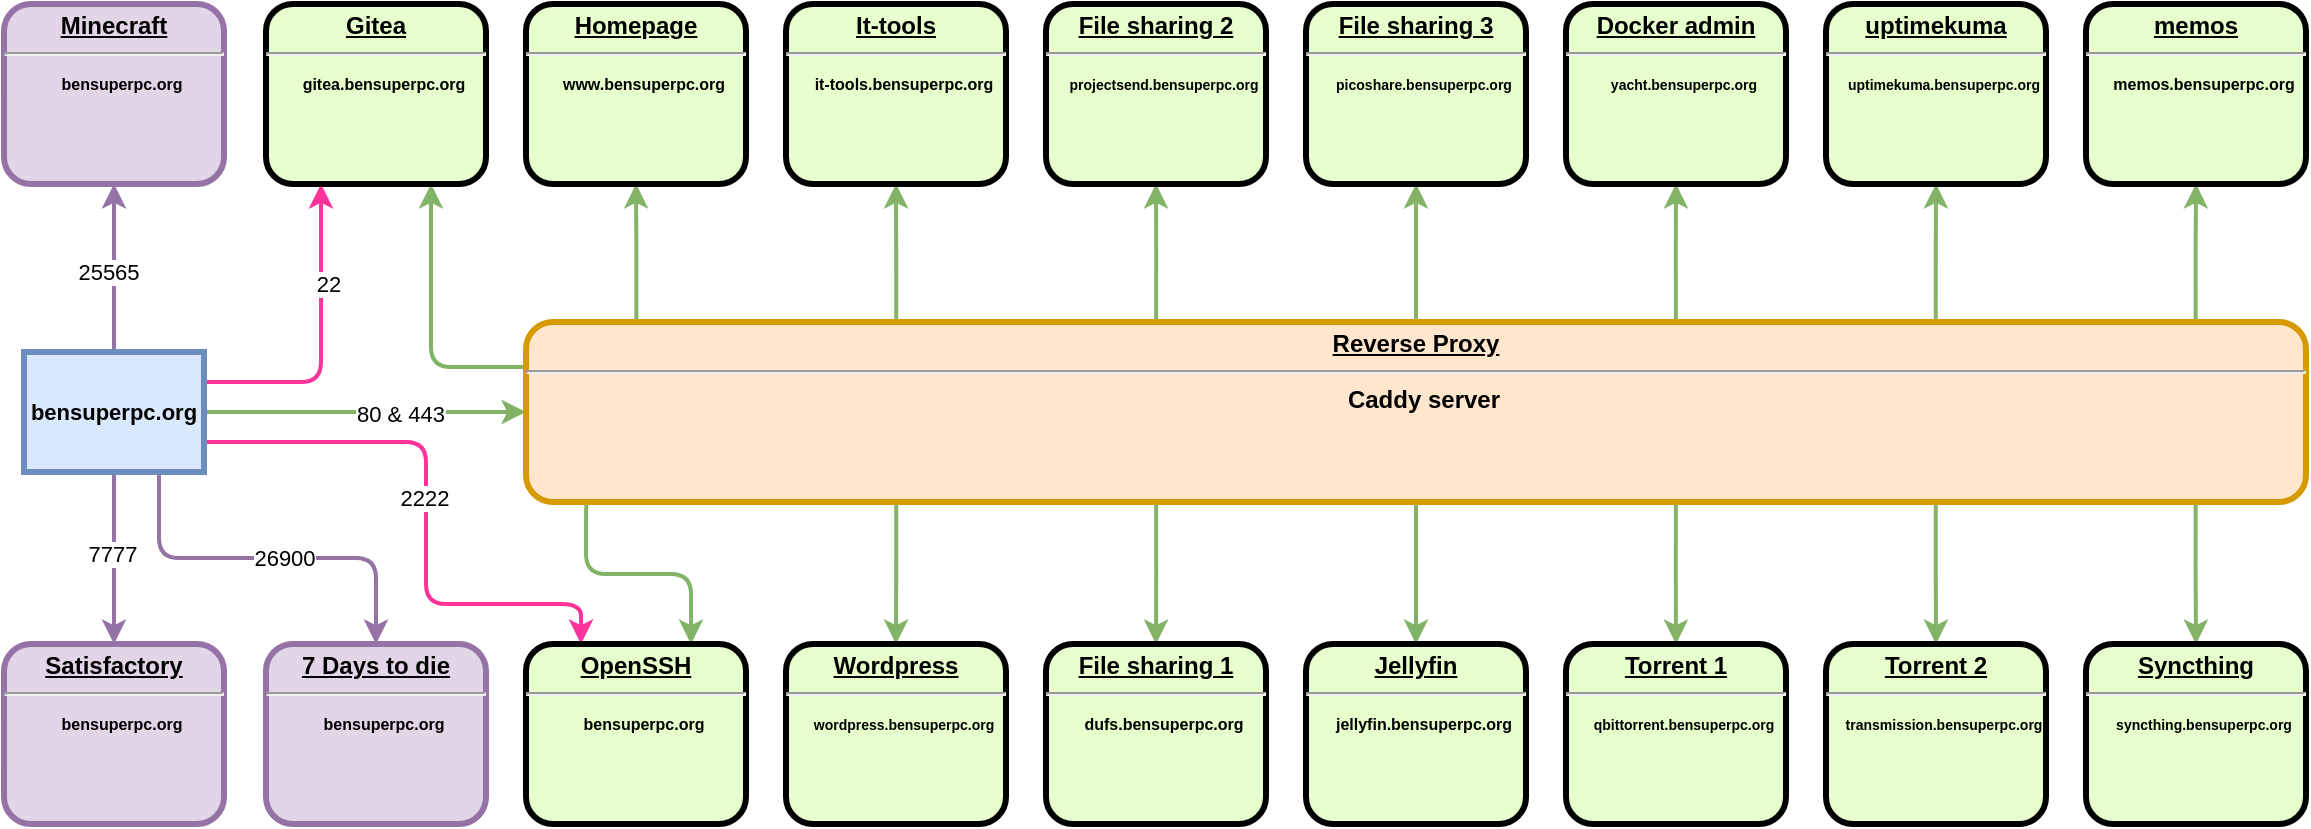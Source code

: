 <mxfile version="24.7.17">
  <diagram name="Page-1" id="c7558073-3199-34d8-9f00-42111426c3f3">
    <mxGraphModel dx="1728" dy="918" grid="1" gridSize="10" guides="1" tooltips="1" connect="1" arrows="1" fold="1" page="1" pageScale="1" pageWidth="1169" pageHeight="827" background="none" math="0" shadow="0">
      <root>
        <mxCell id="0" />
        <mxCell id="1" parent="0" />
        <mxCell id="wsmfsViyqE6_RoJ9hA4X-139" style="edgeStyle=orthogonalEdgeStyle;rounded=0;orthogonalLoop=1;jettySize=auto;html=1;entryX=0;entryY=0.5;entryDx=0;entryDy=0;strokeWidth=2;fillColor=#d5e8d4;strokeColor=#82b366;" parent="1" source="3" target="wsmfsViyqE6_RoJ9hA4X-98" edge="1">
          <mxGeometry relative="1" as="geometry" />
        </mxCell>
        <mxCell id="wsmfsViyqE6_RoJ9hA4X-148" value="80 &amp;amp; 443" style="edgeLabel;html=1;align=center;verticalAlign=middle;resizable=0;points=[];" parent="wsmfsViyqE6_RoJ9hA4X-139" vertex="1" connectable="0">
          <mxGeometry x="0.212" y="-1" relative="1" as="geometry">
            <mxPoint as="offset" />
          </mxGeometry>
        </mxCell>
        <mxCell id="wsmfsViyqE6_RoJ9hA4X-140" style="edgeStyle=orthogonalEdgeStyle;rounded=0;orthogonalLoop=1;jettySize=auto;html=1;entryX=0.5;entryY=1;entryDx=0;entryDy=0;strokeWidth=2;fillColor=#e1d5e7;strokeColor=#9673a6;" parent="1" source="3" target="wsmfsViyqE6_RoJ9hA4X-137" edge="1">
          <mxGeometry relative="1" as="geometry" />
        </mxCell>
        <mxCell id="wsmfsViyqE6_RoJ9hA4X-151" value="25565" style="edgeLabel;html=1;align=center;verticalAlign=middle;resizable=0;points=[];" parent="wsmfsViyqE6_RoJ9hA4X-140" vertex="1" connectable="0">
          <mxGeometry x="-0.031" y="3" relative="1" as="geometry">
            <mxPoint as="offset" />
          </mxGeometry>
        </mxCell>
        <mxCell id="wsmfsViyqE6_RoJ9hA4X-141" style="edgeStyle=orthogonalEdgeStyle;rounded=0;orthogonalLoop=1;jettySize=auto;html=1;fillColor=#e1d5e7;strokeColor=#9673a6;strokeWidth=2;" parent="1" source="3" target="wsmfsViyqE6_RoJ9hA4X-136" edge="1">
          <mxGeometry relative="1" as="geometry" />
        </mxCell>
        <mxCell id="wsmfsViyqE6_RoJ9hA4X-152" value="7777" style="edgeLabel;html=1;align=center;verticalAlign=middle;resizable=0;points=[];" parent="wsmfsViyqE6_RoJ9hA4X-141" vertex="1" connectable="0">
          <mxGeometry x="-0.045" y="-1" relative="1" as="geometry">
            <mxPoint as="offset" />
          </mxGeometry>
        </mxCell>
        <mxCell id="wsmfsViyqE6_RoJ9hA4X-143" style="edgeStyle=orthogonalEdgeStyle;rounded=1;orthogonalLoop=1;jettySize=auto;html=1;exitX=0.75;exitY=1;exitDx=0;exitDy=0;entryX=0.5;entryY=0;entryDx=0;entryDy=0;curved=0;strokeWidth=2;fillColor=#e1d5e7;strokeColor=#9673a6;" parent="1" source="3" target="wsmfsViyqE6_RoJ9hA4X-138" edge="1">
          <mxGeometry relative="1" as="geometry" />
        </mxCell>
        <mxCell id="wsmfsViyqE6_RoJ9hA4X-172" value="26900" style="edgeLabel;html=1;align=center;verticalAlign=middle;resizable=0;points=[];" parent="wsmfsViyqE6_RoJ9hA4X-143" vertex="1" connectable="0">
          <mxGeometry x="0.079" relative="1" as="geometry">
            <mxPoint as="offset" />
          </mxGeometry>
        </mxCell>
        <mxCell id="wsmfsViyqE6_RoJ9hA4X-145" style="edgeStyle=orthogonalEdgeStyle;rounded=1;orthogonalLoop=1;jettySize=auto;html=1;exitX=1;exitY=0.75;exitDx=0;exitDy=0;entryX=0.25;entryY=0;entryDx=0;entryDy=0;curved=0;fillColor=#dae8fc;strokeColor=#FF3399;strokeWidth=2;" parent="1" source="3" target="wsmfsViyqE6_RoJ9hA4X-125" edge="1">
          <mxGeometry relative="1" as="geometry">
            <mxPoint x="230" y="470" as="targetPoint" />
            <Array as="points">
              <mxPoint x="220" y="399" />
              <mxPoint x="220" y="480" />
              <mxPoint x="298" y="480" />
            </Array>
          </mxGeometry>
        </mxCell>
        <mxCell id="wsmfsViyqE6_RoJ9hA4X-150" value="2222" style="edgeLabel;html=1;align=center;verticalAlign=middle;resizable=0;points=[];" parent="wsmfsViyqE6_RoJ9hA4X-145" vertex="1" connectable="0">
          <mxGeometry x="-0.044" y="-1" relative="1" as="geometry">
            <mxPoint as="offset" />
          </mxGeometry>
        </mxCell>
        <mxCell id="wsmfsViyqE6_RoJ9hA4X-147" style="edgeStyle=orthogonalEdgeStyle;rounded=1;orthogonalLoop=1;jettySize=auto;html=1;exitX=1;exitY=0.25;exitDx=0;exitDy=0;entryX=0.25;entryY=1;entryDx=0;entryDy=0;curved=0;fillColor=#e1d5e7;strokeColor=#ff3399;strokeWidth=2;" parent="1" source="3" target="wsmfsViyqE6_RoJ9hA4X-115" edge="1">
          <mxGeometry relative="1" as="geometry" />
        </mxCell>
        <mxCell id="wsmfsViyqE6_RoJ9hA4X-149" value="22" style="edgeLabel;html=1;align=center;verticalAlign=middle;resizable=0;points=[];" parent="wsmfsViyqE6_RoJ9hA4X-147" vertex="1" connectable="0">
          <mxGeometry x="0.373" y="-3" relative="1" as="geometry">
            <mxPoint as="offset" />
          </mxGeometry>
        </mxCell>
        <mxCell id="3" value="bensuperpc.org" style="whiteSpace=wrap;align=center;verticalAlign=middle;fontStyle=1;strokeWidth=3;fillColor=#dae8fc;strokeColor=#6c8ebf;fontSize=11;" parent="1" vertex="1">
          <mxGeometry x="19" y="354" width="90" height="60" as="geometry" />
        </mxCell>
        <mxCell id="wsmfsViyqE6_RoJ9hA4X-153" style="edgeStyle=orthogonalEdgeStyle;rounded=1;orthogonalLoop=1;jettySize=auto;html=1;exitX=0;exitY=0.25;exitDx=0;exitDy=0;entryX=0.75;entryY=1;entryDx=0;entryDy=0;fillColor=#d5e8d4;strokeColor=#82b366;curved=0;strokeWidth=2;" parent="1" source="wsmfsViyqE6_RoJ9hA4X-98" target="wsmfsViyqE6_RoJ9hA4X-115" edge="1">
          <mxGeometry relative="1" as="geometry" />
        </mxCell>
        <mxCell id="wsmfsViyqE6_RoJ9hA4X-154" style="edgeStyle=orthogonalEdgeStyle;rounded=1;orthogonalLoop=1;jettySize=auto;html=1;exitX=0.035;exitY=1;exitDx=0;exitDy=0;entryX=0.75;entryY=0;entryDx=0;entryDy=0;curved=0;strokeWidth=2;fillColor=#d5e8d4;strokeColor=#82b366;exitPerimeter=0;" parent="1" source="wsmfsViyqE6_RoJ9hA4X-98" target="wsmfsViyqE6_RoJ9hA4X-125" edge="1">
          <mxGeometry relative="1" as="geometry">
            <Array as="points">
              <mxPoint x="300" y="429" />
              <mxPoint x="300" y="465" />
              <mxPoint x="352" y="465" />
            </Array>
          </mxGeometry>
        </mxCell>
        <mxCell id="wsmfsViyqE6_RoJ9hA4X-157" style="edgeStyle=orthogonalEdgeStyle;rounded=0;orthogonalLoop=1;jettySize=auto;html=1;exitX=0.062;exitY=-0.005;exitDx=0;exitDy=0;entryX=0.5;entryY=1;entryDx=0;entryDy=0;exitPerimeter=0;fillColor=#d5e8d4;strokeColor=#82b366;strokeWidth=2;" parent="1" source="wsmfsViyqE6_RoJ9hA4X-98" target="wsmfsViyqE6_RoJ9hA4X-102" edge="1">
          <mxGeometry relative="1" as="geometry" />
        </mxCell>
        <mxCell id="wsmfsViyqE6_RoJ9hA4X-158" style="edgeStyle=orthogonalEdgeStyle;rounded=0;orthogonalLoop=1;jettySize=auto;html=1;exitX=0.208;exitY=0.011;exitDx=0;exitDy=0;entryX=0.5;entryY=1;entryDx=0;entryDy=0;exitPerimeter=0;strokeWidth=2;fillColor=#d5e8d4;strokeColor=#82b366;" parent="1" source="wsmfsViyqE6_RoJ9hA4X-98" target="wsmfsViyqE6_RoJ9hA4X-129" edge="1">
          <mxGeometry relative="1" as="geometry" />
        </mxCell>
        <mxCell id="wsmfsViyqE6_RoJ9hA4X-159" style="edgeStyle=orthogonalEdgeStyle;rounded=0;orthogonalLoop=1;jettySize=auto;html=1;exitX=0.208;exitY=0.961;exitDx=0;exitDy=0;exitPerimeter=0;strokeWidth=2;fillColor=#d5e8d4;strokeColor=#82b366;" parent="1" source="wsmfsViyqE6_RoJ9hA4X-98" target="wsmfsViyqE6_RoJ9hA4X-114" edge="1">
          <mxGeometry relative="1" as="geometry" />
        </mxCell>
        <mxCell id="wsmfsViyqE6_RoJ9hA4X-160" style="edgeStyle=orthogonalEdgeStyle;rounded=0;orthogonalLoop=1;jettySize=auto;html=1;exitX=0.354;exitY=0.014;exitDx=0;exitDy=0;entryX=0.5;entryY=1;entryDx=0;entryDy=0;exitPerimeter=0;strokeWidth=2;fillColor=#d5e8d4;strokeColor=#82b366;" parent="1" source="wsmfsViyqE6_RoJ9hA4X-98" target="wsmfsViyqE6_RoJ9hA4X-131" edge="1">
          <mxGeometry relative="1" as="geometry" />
        </mxCell>
        <mxCell id="wsmfsViyqE6_RoJ9hA4X-161" style="edgeStyle=orthogonalEdgeStyle;rounded=0;orthogonalLoop=1;jettySize=auto;html=1;exitX=0.354;exitY=1.009;exitDx=0;exitDy=0;entryX=0.5;entryY=0;entryDx=0;entryDy=0;exitPerimeter=0;fillColor=#d5e8d4;strokeColor=#82b366;strokeWidth=2;" parent="1" source="wsmfsViyqE6_RoJ9hA4X-98" target="wsmfsViyqE6_RoJ9hA4X-107" edge="1">
          <mxGeometry relative="1" as="geometry" />
        </mxCell>
        <mxCell id="wsmfsViyqE6_RoJ9hA4X-162" style="edgeStyle=orthogonalEdgeStyle;rounded=0;orthogonalLoop=1;jettySize=auto;html=1;exitX=0.5;exitY=0;exitDx=0;exitDy=0;entryX=0.5;entryY=1;entryDx=0;entryDy=0;fillColor=#d5e8d4;strokeColor=#82b366;strokeWidth=2;" parent="1" source="wsmfsViyqE6_RoJ9hA4X-98" target="wsmfsViyqE6_RoJ9hA4X-130" edge="1">
          <mxGeometry relative="1" as="geometry" />
        </mxCell>
        <mxCell id="wsmfsViyqE6_RoJ9hA4X-163" style="edgeStyle=orthogonalEdgeStyle;rounded=0;orthogonalLoop=1;jettySize=auto;html=1;exitX=0.5;exitY=1;exitDx=0;exitDy=0;entryX=0.5;entryY=0;entryDx=0;entryDy=0;strokeWidth=2;fillColor=#d5e8d4;strokeColor=#82b366;" parent="1" source="wsmfsViyqE6_RoJ9hA4X-98" target="wsmfsViyqE6_RoJ9hA4X-108" edge="1">
          <mxGeometry relative="1" as="geometry" />
        </mxCell>
        <mxCell id="wsmfsViyqE6_RoJ9hA4X-164" style="edgeStyle=orthogonalEdgeStyle;rounded=0;orthogonalLoop=1;jettySize=auto;html=1;exitX=0.646;exitY=0.021;exitDx=0;exitDy=0;entryX=0.5;entryY=1;entryDx=0;entryDy=0;exitPerimeter=0;strokeWidth=2;fillColor=#d5e8d4;strokeColor=#82b366;" parent="1" source="wsmfsViyqE6_RoJ9hA4X-98" target="wsmfsViyqE6_RoJ9hA4X-132" edge="1">
          <mxGeometry relative="1" as="geometry" />
        </mxCell>
        <mxCell id="wsmfsViyqE6_RoJ9hA4X-165" style="edgeStyle=orthogonalEdgeStyle;rounded=0;orthogonalLoop=1;jettySize=auto;html=1;exitX=0.646;exitY=0.985;exitDx=0;exitDy=0;entryX=0.5;entryY=0;entryDx=0;entryDy=0;strokeWidth=2;fillColor=#d5e8d4;strokeColor=#82b366;exitPerimeter=0;" parent="1" source="wsmfsViyqE6_RoJ9hA4X-98" target="wsmfsViyqE6_RoJ9hA4X-126" edge="1">
          <mxGeometry relative="1" as="geometry" />
        </mxCell>
        <mxCell id="wsmfsViyqE6_RoJ9hA4X-168" style="edgeStyle=orthogonalEdgeStyle;rounded=0;orthogonalLoop=1;jettySize=auto;html=1;exitX=0.792;exitY=-0.002;exitDx=0;exitDy=0;entryX=0.5;entryY=1;entryDx=0;entryDy=0;exitPerimeter=0;strokeWidth=2;fillColor=#d5e8d4;strokeColor=#82b366;" parent="1" source="wsmfsViyqE6_RoJ9hA4X-98" target="wsmfsViyqE6_RoJ9hA4X-133" edge="1">
          <mxGeometry relative="1" as="geometry" />
        </mxCell>
        <mxCell id="wsmfsViyqE6_RoJ9hA4X-169" style="edgeStyle=orthogonalEdgeStyle;rounded=0;orthogonalLoop=1;jettySize=auto;html=1;exitX=0.792;exitY=1.015;exitDx=0;exitDy=0;entryX=0.5;entryY=0;entryDx=0;entryDy=0;exitPerimeter=0;strokeWidth=2;fillColor=#d5e8d4;strokeColor=#82b366;" parent="1" source="wsmfsViyqE6_RoJ9hA4X-98" target="wsmfsViyqE6_RoJ9hA4X-127" edge="1">
          <mxGeometry relative="1" as="geometry" />
        </mxCell>
        <mxCell id="wsmfsViyqE6_RoJ9hA4X-170" style="edgeStyle=orthogonalEdgeStyle;rounded=0;orthogonalLoop=1;jettySize=auto;html=1;exitX=0.938;exitY=0.981;exitDx=0;exitDy=0;entryX=0.5;entryY=0;entryDx=0;entryDy=0;exitPerimeter=0;strokeWidth=2;fillColor=#d5e8d4;strokeColor=#82b366;" parent="1" source="wsmfsViyqE6_RoJ9hA4X-98" target="wsmfsViyqE6_RoJ9hA4X-128" edge="1">
          <mxGeometry relative="1" as="geometry" />
        </mxCell>
        <mxCell id="wsmfsViyqE6_RoJ9hA4X-171" style="edgeStyle=orthogonalEdgeStyle;rounded=0;orthogonalLoop=1;jettySize=auto;html=1;exitX=0.938;exitY=0.011;exitDx=0;exitDy=0;entryX=0.5;entryY=1;entryDx=0;entryDy=0;exitPerimeter=0;strokeWidth=2;fillColor=#d5e8d4;strokeColor=#82b366;" parent="1" source="wsmfsViyqE6_RoJ9hA4X-98" target="wsmfsViyqE6_RoJ9hA4X-134" edge="1">
          <mxGeometry relative="1" as="geometry" />
        </mxCell>
        <mxCell id="wsmfsViyqE6_RoJ9hA4X-98" value="&lt;p style=&quot;margin: 0px; margin-top: 4px; text-align: center; text-decoration: underline;&quot;&gt;&lt;strong&gt;Reverse Proxy&lt;/strong&gt;&lt;/p&gt;&lt;hr&gt;&lt;p style=&quot;margin: 0px; margin-left: 8px;&quot;&gt;Caddy server&lt;/p&gt;" style="verticalAlign=middle;align=center;overflow=fill;fontSize=12;fontFamily=Helvetica;html=1;rounded=1;fontStyle=1;strokeWidth=3;fillColor=#ffe6cc;strokeColor=#d79b00;" parent="1" vertex="1">
          <mxGeometry x="270" y="339" width="890" height="90" as="geometry" />
        </mxCell>
        <mxCell id="wsmfsViyqE6_RoJ9hA4X-102" value="&lt;p style=&quot;margin: 4px 0px 0px; text-align: center; text-decoration: underline;&quot;&gt;&lt;font style=&quot;font-size: 12px;&quot;&gt;Homepage&lt;/font&gt;&lt;/p&gt;&lt;hr style=&quot;&quot;&gt;&lt;p style=&quot;margin: 0px 0px 0px 8px;&quot;&gt;&lt;font style=&quot;font-size: 8px;&quot;&gt;www.bensuperpc.org&lt;/font&gt;&lt;/p&gt;&lt;p style=&quot;margin: 0px 0px 0px 8px;&quot;&gt;&lt;br&gt;&lt;/p&gt;" style="verticalAlign=middle;align=center;overflow=fill;fontSize=12;fontFamily=Helvetica;html=1;rounded=1;fontStyle=1;strokeWidth=3;fillColor=#E6FFCC" parent="1" vertex="1">
          <mxGeometry x="270" y="180" width="110" height="90" as="geometry" />
        </mxCell>
        <mxCell id="wsmfsViyqE6_RoJ9hA4X-107" value="&lt;p style=&quot;margin: 4px 0px 0px; text-align: center; text-decoration: underline;&quot;&gt;&lt;font style=&quot;font-size: 12px;&quot;&gt;File sharing 1&lt;/font&gt;&lt;/p&gt;&lt;hr style=&quot;&quot;&gt;&lt;p style=&quot;margin: 0px 0px 0px 8px;&quot;&gt;&lt;font style=&quot;font-size: 8px;&quot;&gt;dufs.bensuperpc.org&lt;/font&gt;&lt;/p&gt;&lt;p style=&quot;margin: 0px 0px 0px 8px;&quot;&gt;&lt;br&gt;&lt;/p&gt;" style="verticalAlign=middle;align=center;overflow=fill;fontSize=12;fontFamily=Helvetica;html=1;rounded=1;fontStyle=1;strokeWidth=3;fillColor=#E6FFCC" parent="1" vertex="1">
          <mxGeometry x="530" y="500" width="110" height="90" as="geometry" />
        </mxCell>
        <mxCell id="wsmfsViyqE6_RoJ9hA4X-108" value="&lt;p style=&quot;margin: 4px 0px 0px; text-align: center; text-decoration: underline;&quot;&gt;Jellyfin&lt;/p&gt;&lt;hr style=&quot;&quot;&gt;&lt;p style=&quot;margin: 0px 0px 0px 8px;&quot;&gt;&lt;font style=&quot;font-size: 8px;&quot;&gt;jellyfin.bensuperpc.org&lt;/font&gt;&lt;/p&gt;&lt;p style=&quot;margin: 0px 0px 0px 8px;&quot;&gt;&lt;br&gt;&lt;/p&gt;" style="verticalAlign=middle;align=center;overflow=fill;fontSize=12;fontFamily=Helvetica;html=1;rounded=1;fontStyle=1;strokeWidth=3;fillColor=#E6FFCC" parent="1" vertex="1">
          <mxGeometry x="660" y="500" width="110" height="90" as="geometry" />
        </mxCell>
        <mxCell id="wsmfsViyqE6_RoJ9hA4X-114" value="&lt;p style=&quot;margin: 4px 0px 0px; text-align: center; text-decoration: underline;&quot;&gt;Wordpress&lt;/p&gt;&lt;hr style=&quot;&quot;&gt;&lt;p style=&quot;margin: 0px 0px 0px 8px;&quot;&gt;&lt;font style=&quot;font-size: 7px;&quot;&gt;wordpress.bensuperpc.org&lt;/font&gt;&lt;/p&gt;" style="verticalAlign=middle;align=center;overflow=fill;fontSize=12;fontFamily=Helvetica;html=1;rounded=1;fontStyle=1;strokeWidth=3;fillColor=#E6FFCC" parent="1" vertex="1">
          <mxGeometry x="400" y="500" width="110" height="90" as="geometry" />
        </mxCell>
        <mxCell id="wsmfsViyqE6_RoJ9hA4X-115" value="&lt;p style=&quot;margin: 4px 0px 0px; text-align: center; text-decoration: underline;&quot;&gt;Gitea&lt;/p&gt;&lt;hr style=&quot;&quot;&gt;&lt;p style=&quot;margin: 0px 0px 0px 8px;&quot;&gt;&lt;font style=&quot;font-size: 8px;&quot;&gt;gitea.bensuperpc.org&lt;/font&gt;&lt;/p&gt;&lt;p style=&quot;margin: 0px 0px 0px 8px;&quot;&gt;&lt;br&gt;&lt;/p&gt;" style="verticalAlign=middle;align=center;overflow=fill;fontSize=12;fontFamily=Helvetica;html=1;rounded=1;fontStyle=1;strokeWidth=3;fillColor=#E6FFCC" parent="1" vertex="1">
          <mxGeometry x="140" y="180" width="110" height="90" as="geometry" />
        </mxCell>
        <mxCell id="wsmfsViyqE6_RoJ9hA4X-125" value="&lt;p style=&quot;margin: 4px 0px 0px; text-align: center; text-decoration: underline;&quot;&gt;OpenSSH&lt;/p&gt;&lt;hr style=&quot;&quot;&gt;&lt;p style=&quot;margin: 0px 0px 0px 8px;&quot;&gt;&lt;font style=&quot;font-size: 8px;&quot;&gt;bensuperpc.org&lt;/font&gt;&lt;/p&gt;&lt;p style=&quot;margin: 0px 0px 0px 8px;&quot;&gt;&lt;br&gt;&lt;/p&gt;" style="verticalAlign=middle;align=center;overflow=fill;fontSize=12;fontFamily=Helvetica;html=1;rounded=1;fontStyle=1;strokeWidth=3;fillColor=#E6FFCC" parent="1" vertex="1">
          <mxGeometry x="270" y="500" width="110" height="90" as="geometry" />
        </mxCell>
        <mxCell id="wsmfsViyqE6_RoJ9hA4X-126" value="&lt;p style=&quot;margin: 4px 0px 0px; text-align: center; text-decoration: underline;&quot;&gt;&lt;font style=&quot;font-size: 12px;&quot;&gt;Torrent 1&lt;/font&gt;&lt;/p&gt;&lt;hr style=&quot;&quot;&gt;&lt;p style=&quot;margin: 0px 0px 0px 8px;&quot;&gt;&lt;font style=&quot;font-size: 7px;&quot;&gt;qbittorrent.bensuperpc.org&lt;/font&gt;&lt;/p&gt;&lt;p style=&quot;margin: 0px 0px 0px 8px; font-size: 11px;&quot;&gt;&lt;br&gt;&lt;/p&gt;" style="verticalAlign=middle;align=center;overflow=fill;fontSize=12;fontFamily=Helvetica;html=1;rounded=1;fontStyle=1;strokeWidth=3;fillColor=#E6FFCC" parent="1" vertex="1">
          <mxGeometry x="790" y="500" width="110" height="90" as="geometry" />
        </mxCell>
        <mxCell id="wsmfsViyqE6_RoJ9hA4X-127" value="&lt;p style=&quot;margin: 4px 0px 0px; text-align: center; text-decoration: underline;&quot;&gt;&lt;font style=&quot;font-size: 12px;&quot;&gt;Torrent 2&lt;/font&gt;&lt;/p&gt;&lt;hr style=&quot;&quot;&gt;&lt;p style=&quot;margin: 0px 0px 0px 8px;&quot;&gt;&lt;font style=&quot;font-size: 7px;&quot;&gt;transmission.bensuperpc.org&lt;/font&gt;&lt;/p&gt;&lt;p style=&quot;margin: 0px 0px 0px 8px; font-size: 11px;&quot;&gt;&lt;br&gt;&lt;/p&gt;" style="verticalAlign=middle;align=center;overflow=fill;fontSize=12;fontFamily=Helvetica;html=1;rounded=1;fontStyle=1;strokeWidth=3;fillColor=#E6FFCC" parent="1" vertex="1">
          <mxGeometry x="920" y="500" width="110" height="90" as="geometry" />
        </mxCell>
        <mxCell id="wsmfsViyqE6_RoJ9hA4X-128" value="&lt;p style=&quot;margin: 4px 0px 0px; text-align: center; text-decoration: underline;&quot;&gt;&lt;font style=&quot;font-size: 12px;&quot;&gt;Syncthing&lt;/font&gt;&lt;/p&gt;&lt;hr style=&quot;&quot;&gt;&lt;p style=&quot;margin: 0px 0px 0px 8px;&quot;&gt;&lt;font style=&quot;font-size: 7px;&quot;&gt;syncthing.bensuperpc.org&lt;/font&gt;&lt;/p&gt;&lt;p style=&quot;margin: 0px 0px 0px 8px; font-size: 11px;&quot;&gt;&lt;br&gt;&lt;/p&gt;" style="verticalAlign=middle;align=center;overflow=fill;fontSize=12;fontFamily=Helvetica;html=1;rounded=1;fontStyle=1;strokeWidth=3;fillColor=#E6FFCC" parent="1" vertex="1">
          <mxGeometry x="1050" y="500" width="110" height="90" as="geometry" />
        </mxCell>
        <mxCell id="wsmfsViyqE6_RoJ9hA4X-129" value="&lt;p style=&quot;margin: 4px 0px 0px; text-align: center; text-decoration: underline;&quot;&gt;It-tools&lt;/p&gt;&lt;hr style=&quot;&quot;&gt;&lt;p style=&quot;margin: 0px 0px 0px 8px;&quot;&gt;&lt;font style=&quot;font-size: 8px;&quot;&gt;it-tools.bensuperpc.org&lt;/font&gt;&lt;/p&gt;" style="verticalAlign=middle;align=center;overflow=fill;fontSize=12;fontFamily=Helvetica;html=1;rounded=1;fontStyle=1;strokeWidth=3;fillColor=#E6FFCC" parent="1" vertex="1">
          <mxGeometry x="400" y="180" width="110" height="90" as="geometry" />
        </mxCell>
        <mxCell id="wsmfsViyqE6_RoJ9hA4X-130" value="&lt;p style=&quot;margin: 4px 0px 0px; text-align: center; text-decoration: underline;&quot;&gt;File sharing 3&lt;br&gt;&lt;/p&gt;&lt;hr style=&quot;&quot;&gt;&lt;p style=&quot;margin: 0px 0px 0px 8px;&quot;&gt;&lt;font style=&quot;font-size: 7px;&quot;&gt;picoshare.bensuperpc.org&lt;/font&gt;&lt;/p&gt;" style="verticalAlign=middle;align=center;overflow=fill;fontSize=12;fontFamily=Helvetica;html=1;rounded=1;fontStyle=1;strokeWidth=3;fillColor=#E6FFCC" parent="1" vertex="1">
          <mxGeometry x="660" y="180" width="110" height="90" as="geometry" />
        </mxCell>
        <mxCell id="wsmfsViyqE6_RoJ9hA4X-131" value="&lt;p style=&quot;margin: 4px 0px 0px; text-align: center; text-decoration: underline;&quot;&gt;File sharing 2&lt;br&gt;&lt;/p&gt;&lt;hr style=&quot;&quot;&gt;&lt;p style=&quot;margin: 0px 0px 0px 8px;&quot;&gt;&lt;font style=&quot;font-size: 7px;&quot;&gt;projectsend.bensuperpc.org&lt;/font&gt;&lt;/p&gt;" style="verticalAlign=middle;align=center;overflow=fill;fontSize=12;fontFamily=Helvetica;html=1;rounded=1;fontStyle=1;strokeWidth=3;fillColor=#E6FFCC" parent="1" vertex="1">
          <mxGeometry x="530" y="180" width="110" height="90" as="geometry" />
        </mxCell>
        <mxCell id="wsmfsViyqE6_RoJ9hA4X-132" value="&lt;p style=&quot;margin: 4px 0px 0px; text-align: center; text-decoration: underline;&quot;&gt;Docker admin&lt;/p&gt;&lt;hr style=&quot;&quot;&gt;&lt;p style=&quot;margin: 0px 0px 0px 8px;&quot;&gt;&lt;font style=&quot;font-size: 7px;&quot;&gt;yacht.bensuperpc.org&lt;/font&gt;&lt;/p&gt;" style="verticalAlign=middle;align=center;overflow=fill;fontSize=12;fontFamily=Helvetica;html=1;rounded=1;fontStyle=1;strokeWidth=3;fillColor=#E6FFCC" parent="1" vertex="1">
          <mxGeometry x="790" y="180" width="110" height="90" as="geometry" />
        </mxCell>
        <mxCell id="wsmfsViyqE6_RoJ9hA4X-133" value="&lt;p style=&quot;margin: 4px 0px 0px; text-align: center; text-decoration: underline;&quot;&gt;uptimekuma&lt;/p&gt;&lt;hr style=&quot;&quot;&gt;&lt;p style=&quot;margin: 0px 0px 0px 8px;&quot;&gt;&lt;font style=&quot;font-size: 7px;&quot;&gt;uptimekuma.bensuperpc.org&lt;/font&gt;&lt;/p&gt;" style="verticalAlign=middle;align=center;overflow=fill;fontSize=12;fontFamily=Helvetica;html=1;rounded=1;fontStyle=1;strokeWidth=3;fillColor=#E6FFCC" parent="1" vertex="1">
          <mxGeometry x="920" y="180" width="110" height="90" as="geometry" />
        </mxCell>
        <mxCell id="wsmfsViyqE6_RoJ9hA4X-134" value="&lt;p style=&quot;margin: 4px 0px 0px; text-align: center; text-decoration: underline;&quot;&gt;memos&lt;/p&gt;&lt;hr style=&quot;&quot;&gt;&lt;p style=&quot;margin: 0px 0px 0px 8px;&quot;&gt;&lt;font style=&quot;font-size: 8px;&quot;&gt;memos.bensuperpc.org&lt;/font&gt;&lt;/p&gt;" style="verticalAlign=middle;align=center;overflow=fill;fontSize=12;fontFamily=Helvetica;html=1;rounded=1;fontStyle=1;strokeWidth=3;fillColor=#E6FFCC" parent="1" vertex="1">
          <mxGeometry x="1050" y="180" width="110" height="90" as="geometry" />
        </mxCell>
        <mxCell id="wsmfsViyqE6_RoJ9hA4X-136" value="&lt;p style=&quot;margin: 4px 0px 0px; text-align: center; text-decoration: underline;&quot;&gt;Satisfactory&lt;/p&gt;&lt;hr style=&quot;&quot;&gt;&lt;p style=&quot;margin: 0px 0px 0px 8px;&quot;&gt;&lt;font style=&quot;font-size: 8px;&quot;&gt;bensuperpc.org&lt;/font&gt;&lt;/p&gt;" style="verticalAlign=middle;align=center;overflow=fill;fontSize=12;fontFamily=Helvetica;html=1;rounded=1;fontStyle=1;strokeWidth=3;fillColor=#e1d5e7;strokeColor=#9673a6;" parent="1" vertex="1">
          <mxGeometry x="9" y="500" width="110" height="90" as="geometry" />
        </mxCell>
        <mxCell id="wsmfsViyqE6_RoJ9hA4X-137" value="&lt;p style=&quot;margin: 4px 0px 0px; text-align: center; text-decoration: underline;&quot;&gt;Minecraft&lt;/p&gt;&lt;hr style=&quot;&quot;&gt;&lt;p style=&quot;margin: 0px 0px 0px 8px;&quot;&gt;&lt;font style=&quot;font-size: 8px;&quot;&gt;bensuperpc.org&lt;/font&gt;&lt;/p&gt;" style="verticalAlign=middle;align=center;overflow=fill;fontSize=12;fontFamily=Helvetica;html=1;rounded=1;fontStyle=1;strokeWidth=3;fillColor=#e1d5e7;strokeColor=#9673a6;" parent="1" vertex="1">
          <mxGeometry x="9" y="180" width="110" height="90" as="geometry" />
        </mxCell>
        <mxCell id="wsmfsViyqE6_RoJ9hA4X-138" value="&lt;p style=&quot;margin: 4px 0px 0px; text-align: center; text-decoration: underline;&quot;&gt;7 Days to die&lt;/p&gt;&lt;hr style=&quot;&quot;&gt;&lt;p style=&quot;margin: 0px 0px 0px 8px;&quot;&gt;&lt;font style=&quot;font-size: 8px;&quot;&gt;bensuperpc.org&lt;/font&gt;&lt;/p&gt;" style="verticalAlign=middle;align=center;overflow=fill;fontSize=12;fontFamily=Helvetica;html=1;rounded=1;fontStyle=1;strokeWidth=3;fillColor=#e1d5e7;strokeColor=#9673a6;" parent="1" vertex="1">
          <mxGeometry x="140" y="500" width="110" height="90" as="geometry" />
        </mxCell>
      </root>
    </mxGraphModel>
  </diagram>
</mxfile>
